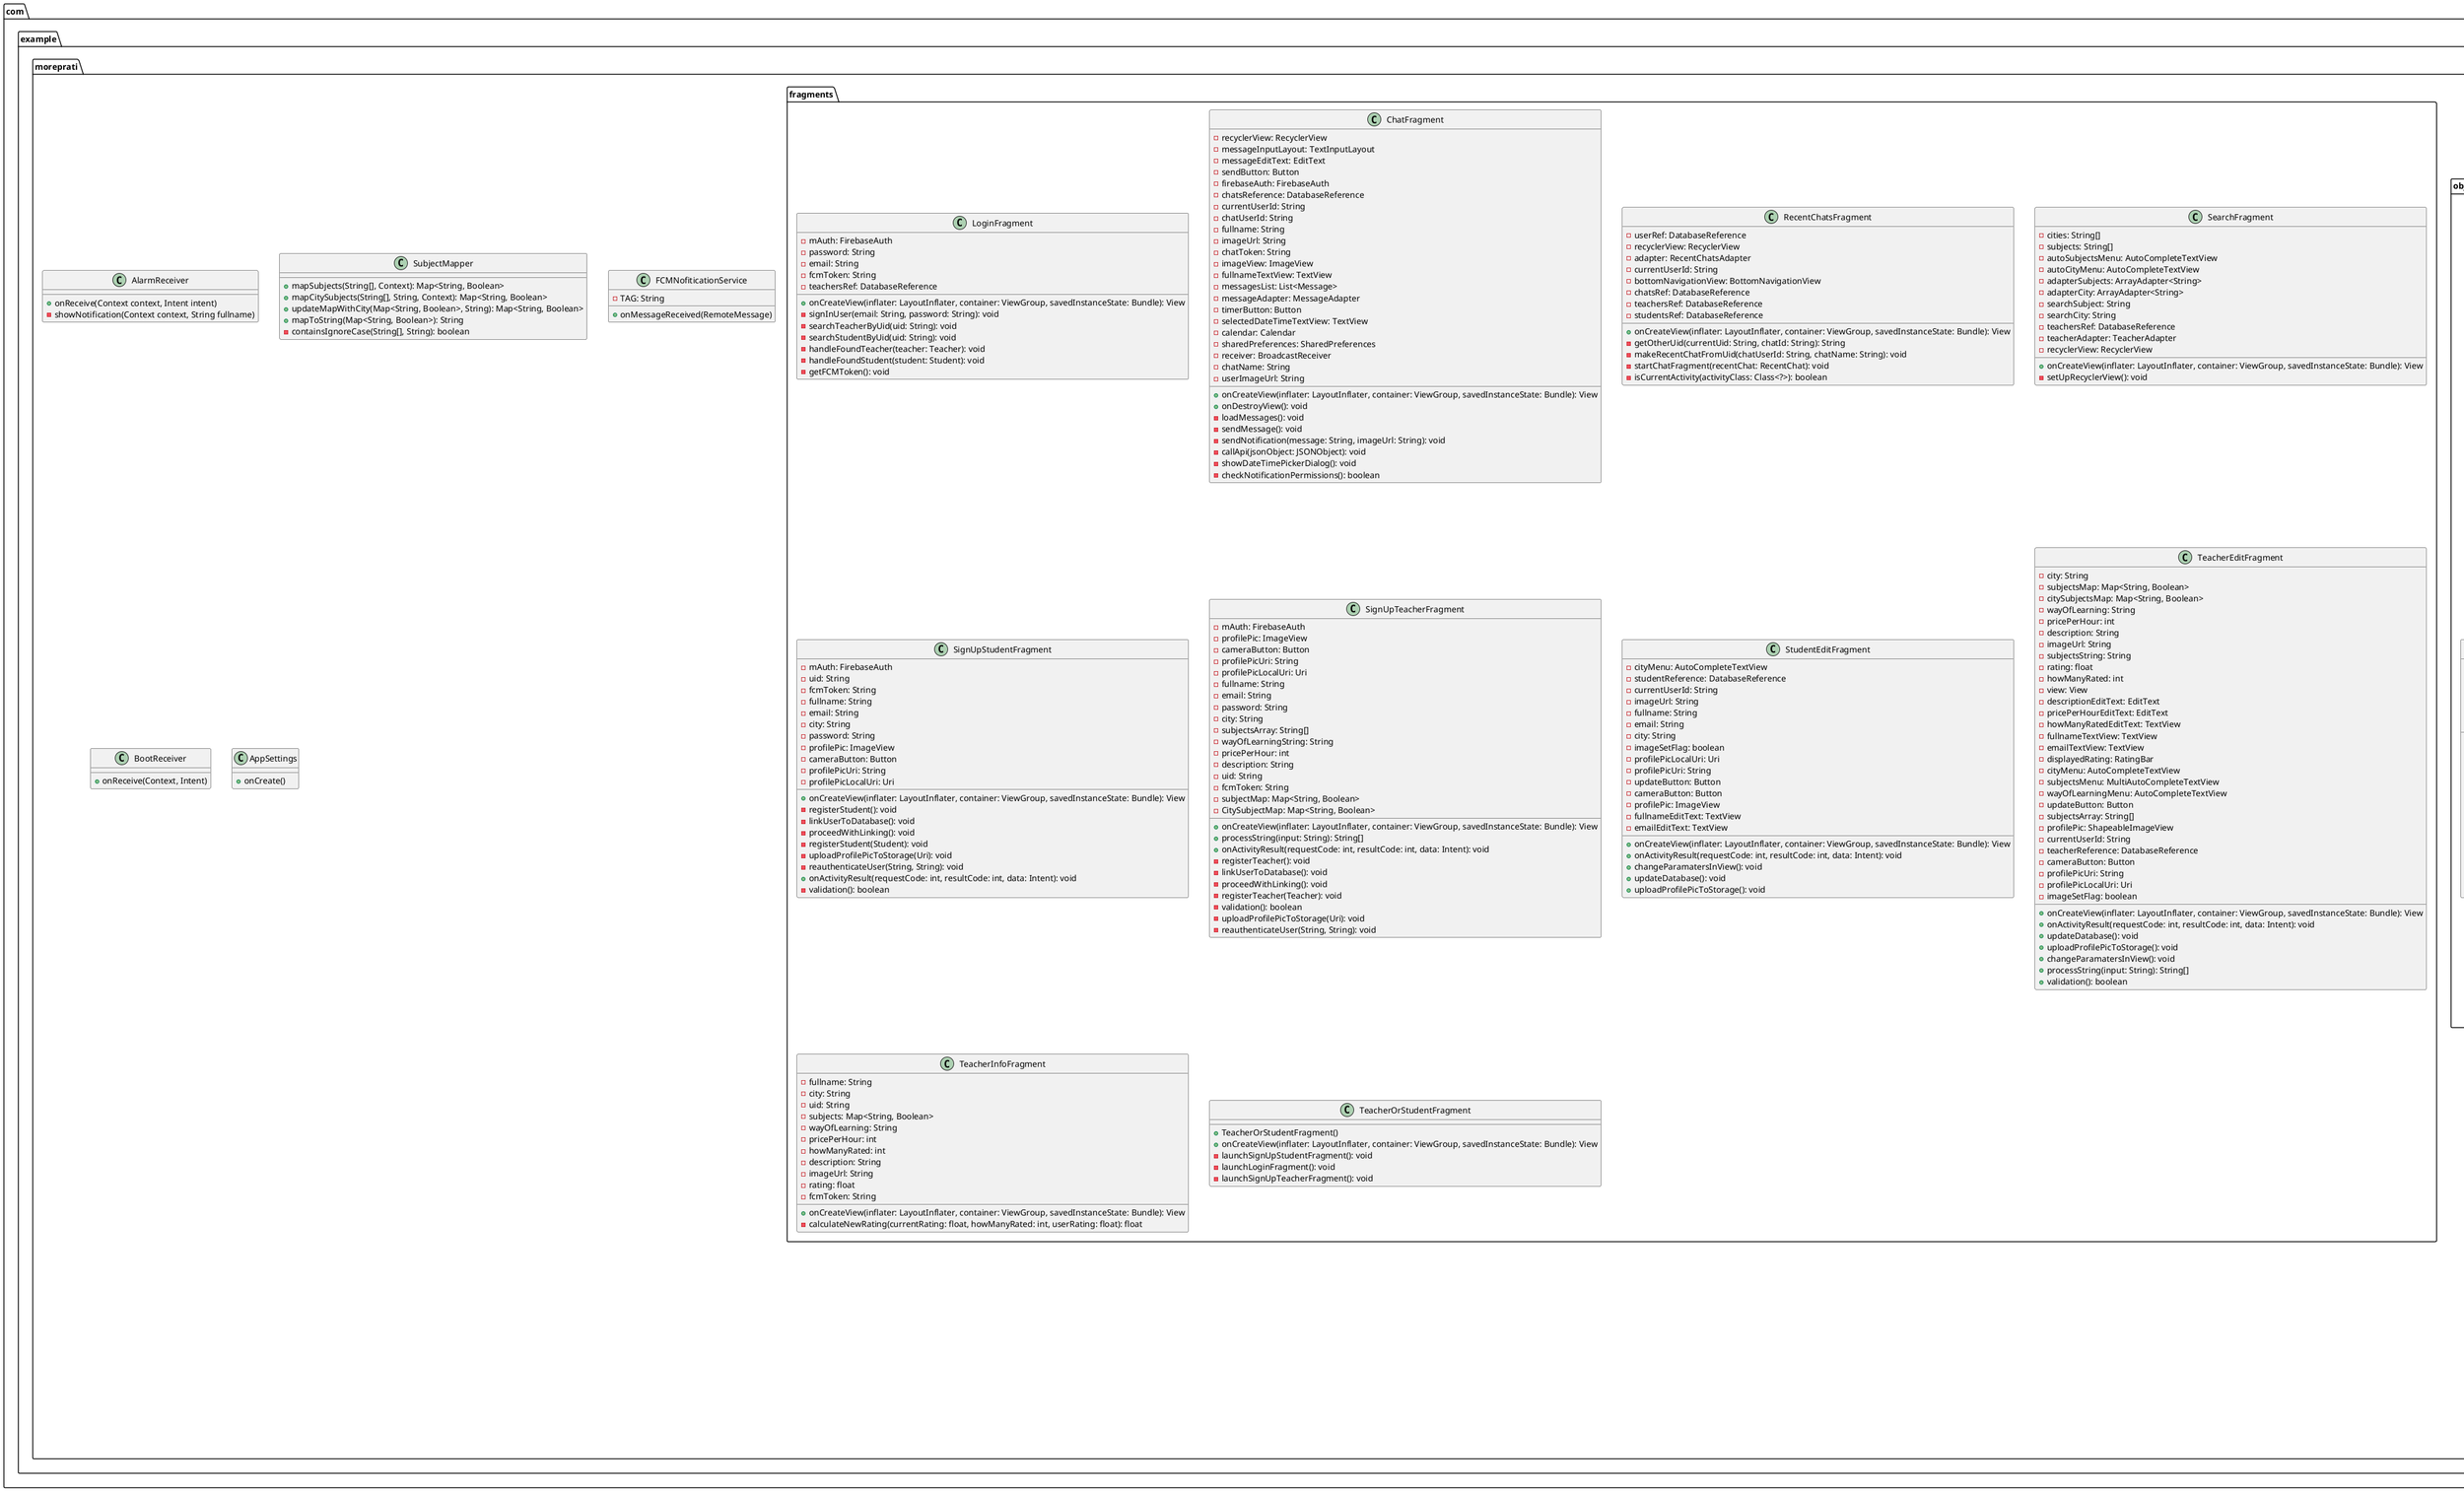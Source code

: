 @startuml
package com.example.moreprati.activities{
class MainActivity {
    +onCreate(savedInstanceState: Bundle): void
}

class RegistrationActivity {
    +onCreate(savedInstanceState: Bundle): void
    -launchTeacherOrStudentFragment(): void
}
}
package com.example.moreprati.objects {

class Alarm {
    - calendar: Calendar
    - chatUserId: String
    - fullname: String
    - requestCode: int
    + Alarm(calendar: Calendar, chatUserId: String, fullname: String)
    + getCalendar(): Calendar
    + setCalendar(calendar: Calendar): void
    + getChatUserId(): String
    + setChatUserId(chatUserId: String): void
    + getFullname(): String
    + setFullname(fullname: String): void
    + getRequestCode(): int
    + setRequestCode(requestCode: int): void
    + setAlarm(context: Context, alarm: Alarm): boolean
}
class Message {
    - String messageText
    - String sender
    + Message()
    + Message(String messageText, String sender)
    + String getMessageText()
    + void setMessageText(String messageText)
    + String getSender()
    + void setSender(String sender)
}
class ObjectSerialization {
    - static final String PREF_NAME = "Alarms"
    - SharedPreferences sharedPreferences
    - Gson gson
    - String AlarmChatUserId
    + ObjectSerialization(Context context, String AlarmChatUserId)
    + void saveAlarm(Alarm alarm)
    + Alarm getAlarm()
    + void removeAlarm()
    + boolean AlarmExist()
}
class RecentChat implements Serializable {
     - String fullname
     - String imageUrl
     - String chatUserId
     - String chatName
     - String fcmToken
     - String lastMessage
     + RecentChat(String fcmToken)
     + RecentChat(String fullname, String imageUrl, String chatUserId, String chatName, String fcmToken, String lastMessage)
     + String getFullname()
     + void setFullname(String fullname)
     + String getImageUrl()
     + void setImageUrl(String imageUrl)
     + String getChatUserId()
     + void setChatUserId(String chatUserId)
     + String getFcmToken()
     + void setFcmToken(String fcmToken)
     + String getChatName()
     + void setChatName(String chatName)
     + String getLastMessage()
     + void setLastMessage(String lastMessage)
 }
class Teacher {
    - String fullname
    - String email
    - String city
    - String uid
    - Map<String, Boolean> subjects
    - Map<String, Boolean> citySubjects
    - String wayOfLearning
    - int pricePerHour
    - String description
    - String imageUrl
    - float rating
    - int howManyRated
    - String fcmToken
    + Teacher()
    + Teacher(String fullname, String email, String city, String uid, Map<String, Boolean> subjects, Map<String, Boolean> citySubjects, String wayOfLearning, int pricePerHour, String description, String imageUrl,String fcmToken)
    + String getFullname()
    + void setFullname(String fullname)
    + String getEmail()
    + void setEmail(String mail)
    + String getCity()
    + void setCity(String city)
    + String getUid()
    + void setUid(String uid)
    + Map<String, Boolean> getSubjects()
    + void setSubjects(Map<String, Boolean> subjects)
    + Map<String, Boolean> getCitySubjects()
    + void setCitySubjects(Map<String, Boolean> citySubjects)
    + String getWayOfLearning()
    + void setWayOfLearning(String wayOfLearning)
    + int getPricePerHour()
    + void setPricePerHour(int pricePerHour)
    + String getDescription()
    + void setDescription(String description)
    + String getImageUrl()
    + void setImageUrl(String imageUrl)
    + float getRating()
    + void setRating(float rating)
    + String getFcmToken()
    + void setFcmToken(String fcmToken)
    + int getHowManyRated()
    + void setHowManyRated(int howManyRated)
}
class Student {
    - String fullname
    - String email
    - String city
    - String uid
    - String imageUrl
    - String fcmToken
    + Student()
    + Student(String fullname, String email, String city, String uid, String fcmToken, String imageUrl)
    + String getFullname()
    + void setFullname(String fullname)
    + String getEmail()
    + void setEmail(String email)
    + String getCity()
    + void setCity(String city)
    + String getUid()
    + void setUid(String uid)
    + String getFcmToken()
    + void setFcmToken(String fcmToken)
    + String getImageUrl()
    + void setImageUrl(String imageUrl)
}

}

package com.example.moreprati.fragments {
    class LoginFragment {
        - mAuth: FirebaseAuth
        - password: String
        - email: String
        - fcmToken: String
        - teachersRef: DatabaseReference
        + onCreateView(inflater: LayoutInflater, container: ViewGroup, savedInstanceState: Bundle): View
        - signInUser(email: String, password: String): void
        - searchTeacherByUid(uid: String): void
        - searchStudentByUid(uid: String): void
        - handleFoundTeacher(teacher: Teacher): void
        - handleFoundStudent(student: Student): void
        - getFCMToken(): void
    }

class ChatFragment {
        - recyclerView: RecyclerView
        - messageInputLayout: TextInputLayout
        - messageEditText: EditText
        - sendButton: Button
        - firebaseAuth: FirebaseAuth
        - chatsReference: DatabaseReference
        - currentUserId: String
        - chatUserId: String
        - fullname: String
        - imageUrl: String
        - chatToken: String
        - imageView: ImageView
        - fullnameTextView: TextView
        - messagesList: List<Message>
        - messageAdapter: MessageAdapter
        - timerButton: Button
        - selectedDateTimeTextView: TextView
        - calendar: Calendar
        - sharedPreferences: SharedPreferences
        - receiver: BroadcastReceiver
        - chatName: String
        - userImageUrl: String
        + onCreateView(inflater: LayoutInflater, container: ViewGroup, savedInstanceState: Bundle): View
        + onDestroyView(): void
        - loadMessages(): void
        - sendMessage(): void
        - sendNotification(message: String, imageUrl: String): void
        - callApi(jsonObject: JSONObject): void
        - showDateTimePickerDialog(): void
        - checkNotificationPermissions(): boolean
    }
        class RecentChatsFragment {
            - userRef: DatabaseReference
            - recyclerView: RecyclerView
            - adapter: RecentChatsAdapter
            - currentUserId: String
            - bottomNavigationView: BottomNavigationView
            - chatsRef: DatabaseReference
            - teachersRef: DatabaseReference
            - studentsRef: DatabaseReference
            + onCreateView(inflater: LayoutInflater, container: ViewGroup, savedInstanceState: Bundle): View
            - getOtherUid(currentUid: String, chatId: String): String
            - makeRecentChatFromUid(chatUserId: String, chatName: String): void
            - startChatFragment(recentChat: RecentChat): void
            - isCurrentActivity(activityClass: Class<?>): boolean
        }
    class SearchFragment {
        - cities: String[]
        - subjects: String[]
        - autoSubjectsMenu: AutoCompleteTextView
        - autoCityMenu: AutoCompleteTextView
        - adapterSubjects: ArrayAdapter<String>
        - adapterCity: ArrayAdapter<String>
        - searchSubject: String
        - searchCity: String
        - teachersRef: DatabaseReference
        - teacherAdapter: TeacherAdapter
        - recyclerView: RecyclerView
        + onCreateView(inflater: LayoutInflater, container: ViewGroup, savedInstanceState: Bundle): View
        - setUpRecyclerView(): void
    }
    class SignUpStudentFragment {
        - mAuth: FirebaseAuth
        - uid: String
        - fcmToken: String
        - fullname: String
        - email: String
        - city: String
        - password: String
        - profilePic: ImageView
        - cameraButton: Button
        - profilePicUri: String
        - profilePicLocalUri: Uri
        + onCreateView(inflater: LayoutInflater, container: ViewGroup, savedInstanceState: Bundle): View
        - registerStudent(): void
        - linkUserToDatabase(): void
        - proceedWithLinking(): void
        - registerStudent(Student): void
        - uploadProfilePicToStorage(Uri): void
        - reauthenticateUser(String, String): void
        + onActivityResult(requestCode: int, resultCode: int, data: Intent): void
        - validation(): boolean
    }
    class SignUpTeacherFragment {
            - mAuth: FirebaseAuth
            - profilePic: ImageView
            - cameraButton: Button
            - profilePicUri: String
            - profilePicLocalUri: Uri
            - fullname: String
            - email: String
            - password: String
            - city: String
            - subjectsArray: String[]
            - wayOfLearningString: String
            - pricePerHour: int
            - description: String
            - uid: String
            - fcmToken: String
            - subjectMap: Map<String, Boolean>
            - CitySubjectMap: Map<String, Boolean>
            + onCreateView(inflater: LayoutInflater, container: ViewGroup, savedInstanceState: Bundle): View
            + processString(input: String): String[]
            + onActivityResult(requestCode: int, resultCode: int, data: Intent): void
            - registerTeacher(): void
            - linkUserToDatabase(): void
            - proceedWithLinking(): void
            - registerTeacher(Teacher): void
            - validation(): boolean
            - uploadProfilePicToStorage(Uri): void
            - reauthenticateUser(String, String): void
        }
    class StudentEditFragment {
        - cityMenu: AutoCompleteTextView
        - studentReference: DatabaseReference
        - currentUserId: String
        - imageUrl: String
        - fullname: String
        - email: String
        - city: String
        - imageSetFlag: boolean
        - profilePicLocalUri: Uri
        - profilePicUri: String
        - updateButton: Button
        - cameraButton: Button
        - profilePic: ImageView
        - fullnameEditText: TextView
        - emailEditText: TextView
        + onCreateView(inflater: LayoutInflater, container: ViewGroup, savedInstanceState: Bundle): View
        + onActivityResult(requestCode: int, resultCode: int, data: Intent): void
        + changeParamatersInView(): void
        + updateDatabase(): void
        + uploadProfilePicToStorage(): void
    }
    class TeacherEditFragment {
        - city: String
        - subjectsMap: Map<String, Boolean>
        - citySubjectsMap: Map<String, Boolean>
        - wayOfLearning: String
        - pricePerHour: int
        - description: String
        - imageUrl: String
        - subjectsString: String
        - rating: float
        - howManyRated: int
        - view: View
        - descriptionEditText: EditText
        - pricePerHourEditText: EditText
        - howManyRatedEditText: TextView
        - fullnameTextView: TextView
        - emailTextView: TextView
        - displayedRating: RatingBar
        - cityMenu: AutoCompleteTextView
        - subjectsMenu: MultiAutoCompleteTextView
        - wayOfLearningMenu: AutoCompleteTextView
        - updateButton: Button
        - subjectsArray: String[]
        - profilePic: ShapeableImageView
        - currentUserId: String
        - teacherReference: DatabaseReference
        - cameraButton: Button
        - profilePicUri: String
        - profilePicLocalUri: Uri
        - imageSetFlag: boolean
        + onCreateView(inflater: LayoutInflater, container: ViewGroup, savedInstanceState: Bundle): View
        + onActivityResult(requestCode: int, resultCode: int, data: Intent): void
        + updateDatabase(): void
        + uploadProfilePicToStorage(): void
        + changeParamatersInView(): void
        + processString(input: String): String[]
        + validation(): boolean
    }
    class TeacherInfoFragment {
        - fullname: String
        - city: String
        - uid: String
        - subjects: Map<String, Boolean>
        - wayOfLearning: String
        - pricePerHour: int
        - howManyRated: int
        - description: String
        - imageUrl: String
        - rating: float
        - fcmToken: String
        + onCreateView(inflater: LayoutInflater, container: ViewGroup, savedInstanceState: Bundle): View
        - calculateNewRating(currentRating: float, howManyRated: int, userRating: float): float
    }
    class TeacherOrStudentFragment {
        + TeacherOrStudentFragment()
        + onCreateView(inflater: LayoutInflater, container: ViewGroup, savedInstanceState: Bundle): View
        - launchSignUpStudentFragment(): void
        - launchLoginFragment(): void
        - launchSignUpTeacherFragment(): void
    }
}
package com.example.moreprati {

    class AlarmReceiver {
        + onReceive(Context context, Intent intent)
        - showNotification(Context context, String fullname)
    }
    class SubjectMapper {
        + mapSubjects(String[], Context): Map<String, Boolean>
        + mapCitySubjects(String[], String, Context): Map<String, Boolean>
        + updateMapWithCity(Map<String, Boolean>, String): Map<String, Boolean>
        + mapToString(Map<String, Boolean>): String
        - containsIgnoreCase(String[], String): boolean
    }
    class FCMNofiticationService {
        - TAG: String
        + onMessageReceived(RemoteMessage)
    }
    class BootReceiver {
        + onReceive(Context, Intent)
    }
    class AppSettings {
    + onCreate()

}


}

package com.example.moreprati.adapters {

class TeacherAdapter {
    - listener: OnItemClickListener
    + interface OnItemClickListener
    + onBindViewHolder(ViewHolder, int, Teacher)
    + onCreateViewHolder(ViewGroup, int): ViewHolder
}


class RecentChatsAdapter {
    - recentChatList: List<RecentChat>
    - listener: OnItemClickListener
    + interface OnItemClickListener
    + addRecentChat(RecentChat)
    + onCreateViewHolder(ViewGroup, int): RecentChatsViewHolder
    + onBindViewHolder(RecentChatsViewHolder, int)
    + getItemCount(): int
    + static class RecentChatsViewHolder
}


class RecentChatsViewHolder {
    - chatUserName: TextView
    - image: ImageView
    - lastMessage: TextView
}



class MessageAdapter {
     -messages: List<Message>
     -currentUserId: String
     -messageLayout: FrameLayout
     +MessageAdapter(messages: List<Message>, currentUserId: String)
     +onCreateViewHolder(parent: ViewGroup, viewType: int): MessageViewHolder
     +onBindViewHolder(holder: MessageViewHolder, position: int): void
     +getItemCount(): int
     class MessageViewHolder {
         -messageTextView: TextView
         +MessageViewHolder(itemView: View)
         +bind(message: Message, currentUserId: String): void
         +updateGravity(gravity: int): void
     }
    }

}






@enduml
